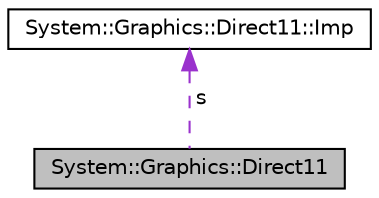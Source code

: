 digraph G
{
  edge [fontname="Helvetica",fontsize="10",labelfontname="Helvetica",labelfontsize="10"];
  node [fontname="Helvetica",fontsize="10",shape=record];
  Node1 [label="System::Graphics::Direct11",height=0.2,width=0.4,color="black", fillcolor="grey75", style="filled" fontcolor="black"];
  Node2 -> Node1 [dir="back",color="darkorchid3",fontsize="10",style="dashed",label=" s" ,fontname="Helvetica"];
  Node2 [label="System::Graphics::Direct11::Imp",height=0.2,width=0.4,color="black", fillcolor="white", style="filled",URL="$class_system_1_1_graphics_1_1_direct11_1_1_imp.html"];
}
